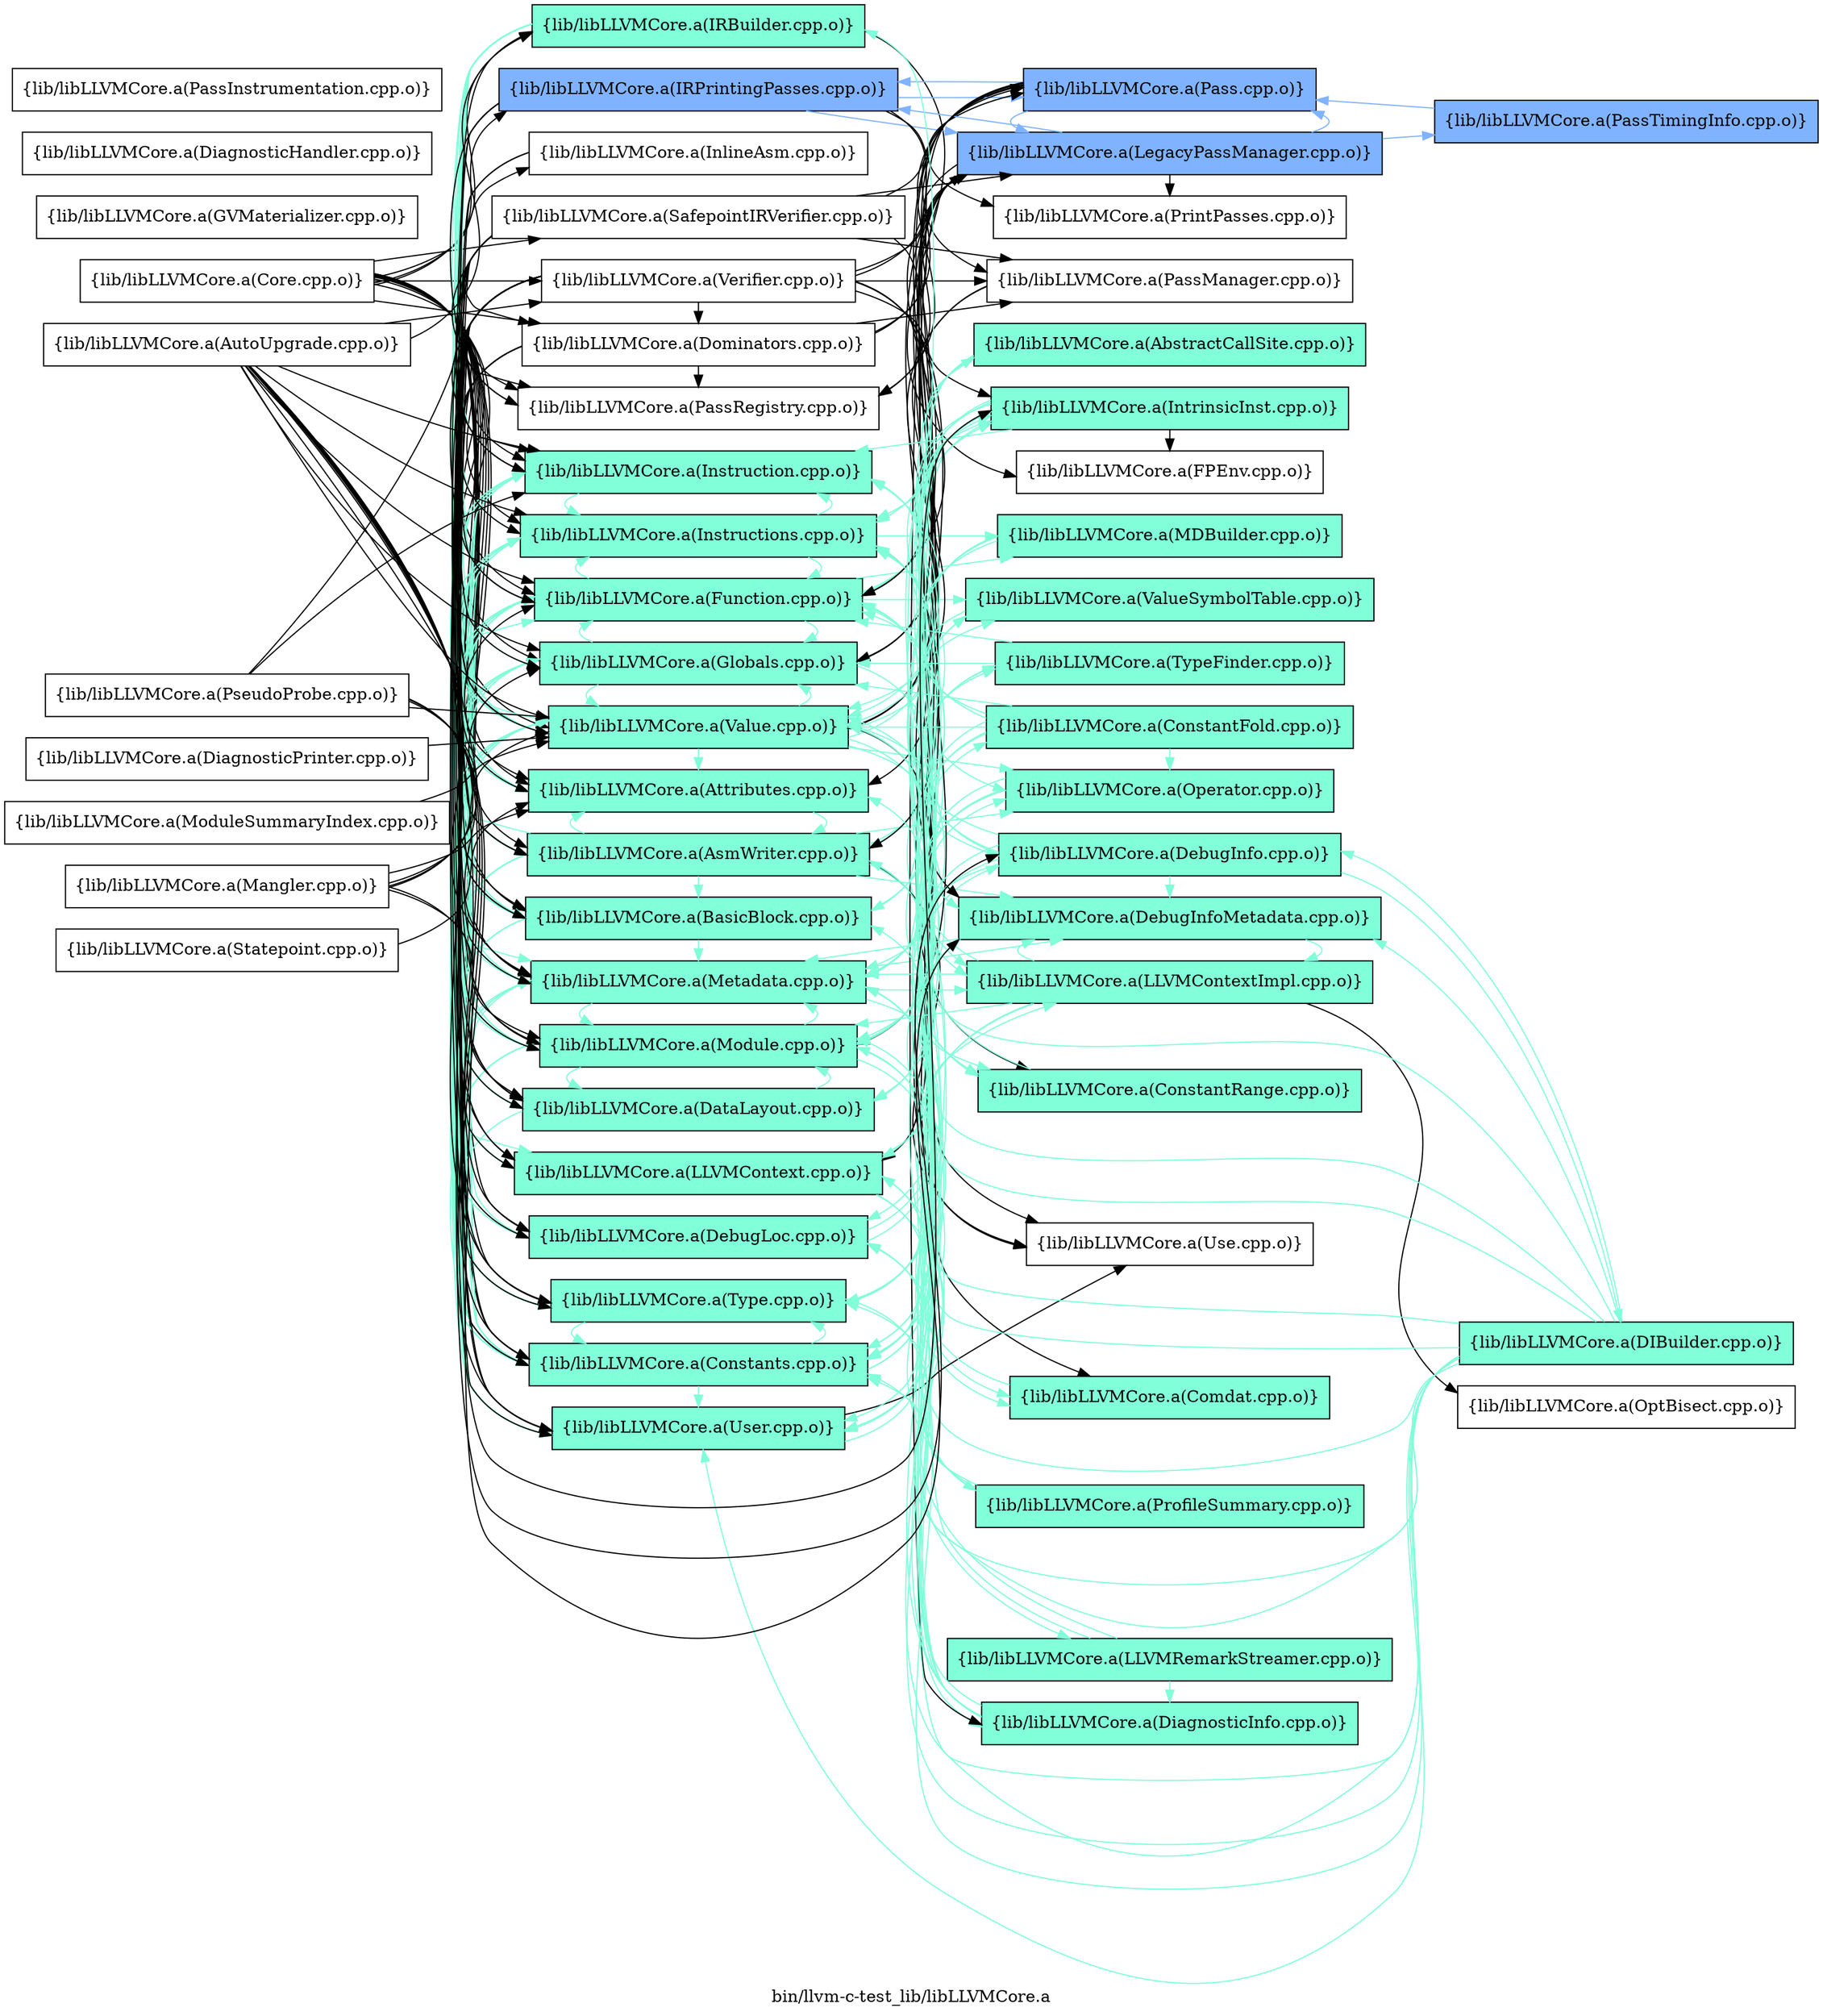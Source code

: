 digraph "bin/llvm-c-test_lib/libLLVMCore.a" {
	label="bin/llvm-c-test_lib/libLLVMCore.a";
	rankdir=LR;
	{ rank=same; Node0x559273f9d988;  }
	{ rank=same; Node0x559273faf778; Node0x559273faf188; Node0x559273fae058; Node0x559273fa8658; Node0x559273fa7758; Node0x559273fa6f88; Node0x559273fa6b28; Node0x559273fab308; Node0x559273fabb78; Node0x559273fac7f8; Node0x559273facde8; Node0x559273f9fa58; Node0x559273f9e568; Node0x559273faf688; Node0x559273fae6e8; Node0x559273fa7118; Node0x559273fa7ca8; Node0x559273fa8ec8; Node0x559273fa2938; Node0x559273fa3798; Node0x559273fa3c48; Node0x559273fa2de8; Node0x559273fa4878;  }
	{ rank=same; Node0x559273fa67b8; Node0x559273fa7cf8; Node0x559273fa9c88; Node0x559273faee68; Node0x559273fae008; Node0x559273fa7438; Node0x559273fa2bb8; Node0x559273f9edd8; Node0x559273fa7ed8; Node0x559273faa7c8; Node0x559273faf908; Node0x559273fa9468; Node0x559273fa1628; Node0x559273fadb08; Node0x559273f9d078; Node0x559273fa1718; Node0x559273f9ffa8; Node0x559273f9e838; Node0x559273faf368; Node0x559273fafef8; Node0x559273fa3018;  }
	{ rank=same; Node0x559273f9d988;  }
	{ rank=same; Node0x559273faf778; Node0x559273faf188; Node0x559273fae058; Node0x559273fa8658; Node0x559273fa7758; Node0x559273fa6f88; Node0x559273fa6b28; Node0x559273fab308; Node0x559273fabb78; Node0x559273fac7f8; Node0x559273facde8; Node0x559273f9fa58; Node0x559273f9e568; Node0x559273faf688; Node0x559273fae6e8; Node0x559273fa7118; Node0x559273fa7ca8; Node0x559273fa8ec8; Node0x559273fa2938; Node0x559273fa3798; Node0x559273fa3c48; Node0x559273fa2de8; Node0x559273fa4878;  }
	{ rank=same; Node0x559273fa67b8; Node0x559273fa7cf8; Node0x559273fa9c88; Node0x559273faee68; Node0x559273fae008; Node0x559273fa7438; Node0x559273fa2bb8; Node0x559273f9edd8; Node0x559273fa7ed8; Node0x559273faa7c8; Node0x559273faf908; Node0x559273fa9468; Node0x559273fa1628; Node0x559273fadb08; Node0x559273f9d078; Node0x559273fa1718; Node0x559273f9ffa8; Node0x559273f9e838; Node0x559273faf368; Node0x559273fafef8; Node0x559273fa3018;  }

	Node0x559273f9d988 [shape=record,shape=box,group=0,label="{lib/libLLVMCore.a(Core.cpp.o)}"];
	Node0x559273f9d988 -> Node0x559273faf778;
	Node0x559273f9d988 -> Node0x559273faf188;
	Node0x559273f9d988 -> Node0x559273fae058;
	Node0x559273f9d988 -> Node0x559273fa8658;
	Node0x559273f9d988 -> Node0x559273fa7758;
	Node0x559273f9d988 -> Node0x559273fa6f88;
	Node0x559273f9d988 -> Node0x559273fa6b28;
	Node0x559273f9d988 -> Node0x559273fab308;
	Node0x559273f9d988 -> Node0x559273fabb78;
	Node0x559273f9d988 -> Node0x559273fac7f8;
	Node0x559273f9d988 -> Node0x559273facde8;
	Node0x559273f9d988 -> Node0x559273f9fa58;
	Node0x559273f9d988 -> Node0x559273f9e568;
	Node0x559273f9d988 -> Node0x559273faf688;
	Node0x559273f9d988 -> Node0x559273fae6e8;
	Node0x559273f9d988 -> Node0x559273fa7118;
	Node0x559273f9d988 -> Node0x559273fa7ca8;
	Node0x559273f9d988 -> Node0x559273fa8ec8;
	Node0x559273f9d988 -> Node0x559273fa2938;
	Node0x559273f9d988 -> Node0x559273fa3798;
	Node0x559273f9d988 -> Node0x559273fa3c48;
	Node0x559273f9d988 -> Node0x559273fa2de8;
	Node0x559273f9d988 -> Node0x559273fa4878;
	Node0x559273f9e838 [shape=record,shape=box,group=1,style=filled,fillcolor="0.450000 0.5 1",label="{lib/libLLVMCore.a(DebugInfo.cpp.o)}"];
	Node0x559273f9e838 -> Node0x559273faf188[color="0.450000 0.5 1"];
	Node0x559273f9e838 -> Node0x559273fa6b28[color="0.450000 0.5 1"];
	Node0x559273f9e838 -> Node0x559273f9cdf8[color="0.450000 0.5 1"];
	Node0x559273f9e838 -> Node0x559273f9d078[color="0.450000 0.5 1"];
	Node0x559273f9e838 -> Node0x559273faf688[color="0.450000 0.5 1"];
	Node0x559273f9e838 -> Node0x559273fa7118[color="0.450000 0.5 1"];
	Node0x559273f9e838 -> Node0x559273fa7ca8[color="0.450000 0.5 1"];
	Node0x559273f9e838 -> Node0x559273fa2de8[color="0.450000 0.5 1"];
	Node0x559273fab308 [shape=record,shape=box,group=1,style=filled,fillcolor="0.450000 0.5 1",label="{lib/libLLVMCore.a(Instructions.cpp.o)}"];
	Node0x559273fab308 -> Node0x559273faf188[color="0.450000 0.5 1"];
	Node0x559273fab308 -> Node0x559273fa6b28[color="0.450000 0.5 1"];
	Node0x559273fab308 -> Node0x559273fabb78[color="0.450000 0.5 1"];
	Node0x559273fab308 -> Node0x559273facde8[color="0.450000 0.5 1"];
	Node0x559273fab308 -> Node0x559273f9fa58[color="0.450000 0.5 1"];
	Node0x559273fab308 -> Node0x559273f9e568[color="0.450000 0.5 1"];
	Node0x559273fab308 -> Node0x559273faf908[color="0.450000 0.5 1"];
	Node0x559273fab308 -> Node0x559273fa7438[color="0.450000 0.5 1"];
	Node0x559273fab308 -> Node0x559273fa7118[color="0.450000 0.5 1"];
	Node0x559273fab308 -> Node0x559273fa7ca8[color="0.450000 0.5 1"];
	Node0x559273fab308 -> Node0x559273fa9468[color="0.450000 0.5 1"];
	Node0x559273fab308 -> Node0x559273fa3798[color="0.450000 0.5 1"];
	Node0x559273fab308 -> Node0x559273fa1628;
	Node0x559273fab308 -> Node0x559273fa3c48[color="0.450000 0.5 1"];
	Node0x559273fab308 -> Node0x559273fa2de8[color="0.450000 0.5 1"];
	Node0x559273fabb78 [shape=record,shape=box,group=1,style=filled,fillcolor="0.450000 0.5 1",label="{lib/libLLVMCore.a(Attributes.cpp.o)}"];
	Node0x559273fabb78 -> Node0x559273faf188[color="0.450000 0.5 1"];
	Node0x559273fabb78 -> Node0x559273fac7f8[color="0.450000 0.5 1"];
	Node0x559273f9fa58 [shape=record,shape=box,group=1,style=filled,fillcolor="0.450000 0.5 1",label="{lib/libLLVMCore.a(Constants.cpp.o)}"];
	Node0x559273f9fa58 -> Node0x559273faf188[color="0.450000 0.5 1"];
	Node0x559273f9fa58 -> Node0x559273fae058[color="0.450000 0.5 1"];
	Node0x559273f9fa58 -> Node0x559273fa6b28[color="0.450000 0.5 1"];
	Node0x559273f9fa58 -> Node0x559273fab308[color="0.450000 0.5 1"];
	Node0x559273f9fa58 -> Node0x559273f9ffa8[color="0.450000 0.5 1"];
	Node0x559273f9fa58 -> Node0x559273fa9468[color="0.450000 0.5 1"];
	Node0x559273f9fa58 -> Node0x559273fa3798[color="0.450000 0.5 1"];
	Node0x559273f9fa58 -> Node0x559273fa3c48[color="0.450000 0.5 1"];
	Node0x559273f9fa58 -> Node0x559273fa2de8[color="0.450000 0.5 1"];
	Node0x559273f9e568 [shape=record,shape=box,group=1,style=filled,fillcolor="0.450000 0.5 1",label="{lib/libLLVMCore.a(DataLayout.cpp.o)}"];
	Node0x559273f9e568 -> Node0x559273fae058[color="0.450000 0.5 1"];
	Node0x559273f9e568 -> Node0x559273fa7ca8[color="0.450000 0.5 1"];
	Node0x559273f9e568 -> Node0x559273fa3798[color="0.450000 0.5 1"];
	Node0x559273fa67b8 [shape=record,shape=box,group=2,style=filled,fillcolor="0.600000 0.5 1",label="{lib/libLLVMCore.a(LegacyPassManager.cpp.o)}"];
	Node0x559273fa67b8 -> Node0x559273faf188;
	Node0x559273fa67b8 -> Node0x559273fae058;
	Node0x559273fa67b8 -> Node0x559273fa7758[color="0.600000 0.5 1"];
	Node0x559273fa67b8 -> Node0x559273fac7f8;
	Node0x559273fa67b8 -> Node0x559273faf368;
	Node0x559273fa67b8 -> Node0x559273fae6e8;
	Node0x559273fa67b8 -> Node0x559273fa7ca8;
	Node0x559273fa67b8 -> Node0x559273fa7cf8[color="0.600000 0.5 1"];
	Node0x559273fa67b8 -> Node0x559273fa8ec8;
	Node0x559273fa67b8 -> Node0x559273faaea8[color="0.600000 0.5 1"];
	Node0x559273fa67b8 -> Node0x559273faa7c8;
	Node0x559273fa67b8 -> Node0x559273fa2de8;
	Node0x559273fa7ca8 [shape=record,shape=box,group=1,style=filled,fillcolor="0.450000 0.5 1",label="{lib/libLLVMCore.a(Module.cpp.o)}"];
	Node0x559273fa7ca8 -> Node0x559273faf188[color="0.450000 0.5 1"];
	Node0x559273fa7ca8 -> Node0x559273fae058[color="0.450000 0.5 1"];
	Node0x559273fa7ca8 -> Node0x559273fadb08[color="0.450000 0.5 1"];
	Node0x559273fa7ca8 -> Node0x559273f9fa58[color="0.450000 0.5 1"];
	Node0x559273fa7ca8 -> Node0x559273f9e568[color="0.450000 0.5 1"];
	Node0x559273fa7ca8 -> Node0x559273fae6e8[color="0.450000 0.5 1"];
	Node0x559273fa7ca8 -> Node0x559273fa7118[color="0.450000 0.5 1"];
	Node0x559273fa7ca8 -> Node0x559273fa3018[color="0.450000 0.5 1"];
	Node0x559273fa7ca8 -> Node0x559273fa3798[color="0.450000 0.5 1"];
	Node0x559273fa7ca8 -> Node0x559273fa1718[color="0.450000 0.5 1"];
	Node0x559273fa7ca8 -> Node0x559273fa3c48[color="0.450000 0.5 1"];
	Node0x559273fa7ca8 -> Node0x559273fa2de8[color="0.450000 0.5 1"];
	Node0x559273fa7ca8 -> Node0x559273fa2bb8[color="0.450000 0.5 1"];
	Node0x559273fa9468 [shape=record,shape=box,group=1,style=filled,fillcolor="0.450000 0.5 1",label="{lib/libLLVMCore.a(Operator.cpp.o)}"];
	Node0x559273fa9468 -> Node0x559273f9fa58[color="0.450000 0.5 1"];
	Node0x559273fa9468 -> Node0x559273f9e568[color="0.450000 0.5 1"];
	Node0x559273fa9468 -> Node0x559273fa3798[color="0.450000 0.5 1"];
	Node0x559273fa7cf8 [shape=record,shape=box,group=2,style=filled,fillcolor="0.600000 0.5 1",label="{lib/libLLVMCore.a(Pass.cpp.o)}"];
	Node0x559273fa7cf8 -> Node0x559273faf188;
	Node0x559273fa7cf8 -> Node0x559273fa7758[color="0.600000 0.5 1"];
	Node0x559273fa7cf8 -> Node0x559273fabb78;
	Node0x559273fa7cf8 -> Node0x559273fae6e8;
	Node0x559273fa7cf8 -> Node0x559273fa67b8[color="0.600000 0.5 1"];
	Node0x559273fa7cf8 -> Node0x559273fa8ec8;
	Node0x559273fa7cf8 -> Node0x559273fa2de8;
	Node0x559273fa8ec8 [shape=record,shape=box,group=0,label="{lib/libLLVMCore.a(PassRegistry.cpp.o)}"];
	Node0x559273fa3798 [shape=record,shape=box,group=1,style=filled,fillcolor="0.450000 0.5 1",label="{lib/libLLVMCore.a(Type.cpp.o)}"];
	Node0x559273fa3798 -> Node0x559273f9fa58[color="0.450000 0.5 1"];
	Node0x559273fa3c48 [shape=record,shape=box,group=1,style=filled,fillcolor="0.450000 0.5 1",label="{lib/libLLVMCore.a(User.cpp.o)}"];
	Node0x559273fa3c48 -> Node0x559273fae008[color="0.450000 0.5 1"];
	Node0x559273fa3c48 -> Node0x559273fa1628;
	Node0x559273fa2de8 [shape=record,shape=box,group=1,style=filled,fillcolor="0.450000 0.5 1",label="{lib/libLLVMCore.a(Value.cpp.o)}"];
	Node0x559273fa2de8 -> Node0x559273faf188[color="0.450000 0.5 1"];
	Node0x559273fa2de8 -> Node0x559273fae058[color="0.450000 0.5 1"];
	Node0x559273fa2de8 -> Node0x559273fa6b28[color="0.450000 0.5 1"];
	Node0x559273fa2de8 -> Node0x559273fab308[color="0.450000 0.5 1"];
	Node0x559273fa2de8 -> Node0x559273fabb78[color="0.450000 0.5 1"];
	Node0x559273fa2de8 -> Node0x559273facde8[color="0.450000 0.5 1"];
	Node0x559273fa2de8 -> Node0x559273f9fa58[color="0.450000 0.5 1"];
	Node0x559273fa2de8 -> Node0x559273f9e568[color="0.450000 0.5 1"];
	Node0x559273fa2de8 -> Node0x559273f9e838[color="0.450000 0.5 1"];
	Node0x559273fa2de8 -> Node0x559273fae008[color="0.450000 0.5 1"];
	Node0x559273fa2de8 -> Node0x559273fae6e8[color="0.450000 0.5 1"];
	Node0x559273fa2de8 -> Node0x559273faf908[color="0.450000 0.5 1"];
	Node0x559273fa2de8 -> Node0x559273fa7118[color="0.450000 0.5 1"];
	Node0x559273fa2de8 -> Node0x559273fa9468[color="0.450000 0.5 1"];
	Node0x559273fa2de8 -> Node0x559273fa3798[color="0.450000 0.5 1"];
	Node0x559273fa2de8 -> Node0x559273fa1628;
	Node0x559273fa2de8 -> Node0x559273fa3c48[color="0.450000 0.5 1"];
	Node0x559273fa2de8 -> Node0x559273fa2bb8[color="0.450000 0.5 1"];
	Node0x559273faf188 [shape=record,shape=box,group=1,style=filled,fillcolor="0.450000 0.5 1",label="{lib/libLLVMCore.a(Function.cpp.o)}"];
	Node0x559273faf188 -> Node0x559273faee68[color="0.450000 0.5 1"];
	Node0x559273faf188 -> Node0x559273fae058[color="0.450000 0.5 1"];
	Node0x559273faf188 -> Node0x559273fab308[color="0.450000 0.5 1"];
	Node0x559273faf188 -> Node0x559273fabb78[color="0.450000 0.5 1"];
	Node0x559273faf188 -> Node0x559273facde8[color="0.450000 0.5 1"];
	Node0x559273faf188 -> Node0x559273f9fa58[color="0.450000 0.5 1"];
	Node0x559273faf188 -> Node0x559273f9e568[color="0.450000 0.5 1"];
	Node0x559273faf188 -> Node0x559273fae008[color="0.450000 0.5 1"];
	Node0x559273faf188 -> Node0x559273fae6e8[color="0.450000 0.5 1"];
	Node0x559273faf188 -> Node0x559273fa7438[color="0.450000 0.5 1"];
	Node0x559273faf188 -> Node0x559273fa7118[color="0.450000 0.5 1"];
	Node0x559273faf188 -> Node0x559273fa7ca8[color="0.450000 0.5 1"];
	Node0x559273faf188 -> Node0x559273fa3798[color="0.450000 0.5 1"];
	Node0x559273faf188 -> Node0x559273fa3c48[color="0.450000 0.5 1"];
	Node0x559273faf188 -> Node0x559273fa2de8[color="0.450000 0.5 1"];
	Node0x559273faf188 -> Node0x559273fa2bb8[color="0.450000 0.5 1"];
	Node0x559273fa8658 [shape=record,shape=box,group=1,style=filled,fillcolor="0.450000 0.5 1",label="{lib/libLLVMCore.a(IRBuilder.cpp.o)}"];
	Node0x559273fa8658 -> Node0x559273faf188[color="0.450000 0.5 1"];
	Node0x559273fa8658 -> Node0x559273fae058[color="0.450000 0.5 1"];
	Node0x559273fa8658 -> Node0x559273fa7ed8;
	Node0x559273fa8658 -> Node0x559273fa6b28[color="0.450000 0.5 1"];
	Node0x559273fa8658 -> Node0x559273fab308[color="0.450000 0.5 1"];
	Node0x559273fa8658 -> Node0x559273fabb78[color="0.450000 0.5 1"];
	Node0x559273fa8658 -> Node0x559273facde8[color="0.450000 0.5 1"];
	Node0x559273fa8658 -> Node0x559273f9fa58[color="0.450000 0.5 1"];
	Node0x559273fa8658 -> Node0x559273f9e568[color="0.450000 0.5 1"];
	Node0x559273fa8658 -> Node0x559273fa7118[color="0.450000 0.5 1"];
	Node0x559273fa8658 -> Node0x559273fa3798[color="0.450000 0.5 1"];
	Node0x559273fa8658 -> Node0x559273fa3c48[color="0.450000 0.5 1"];
	Node0x559273fa8658 -> Node0x559273fa2de8[color="0.450000 0.5 1"];
	Node0x559273fa6b28 [shape=record,shape=box,group=1,style=filled,fillcolor="0.450000 0.5 1",label="{lib/libLLVMCore.a(Instruction.cpp.o)}"];
	Node0x559273fa6b28 -> Node0x559273fab308[color="0.450000 0.5 1"];
	Node0x559273fa6b28 -> Node0x559273fabb78[color="0.450000 0.5 1"];
	Node0x559273fa6b28 -> Node0x559273facde8[color="0.450000 0.5 1"];
	Node0x559273fa6b28 -> Node0x559273f9fa58[color="0.450000 0.5 1"];
	Node0x559273fa6b28 -> Node0x559273fa7118[color="0.450000 0.5 1"];
	Node0x559273fa6b28 -> Node0x559273fa3c48[color="0.450000 0.5 1"];
	Node0x559273fa6b28 -> Node0x559273fa2de8[color="0.450000 0.5 1"];
	Node0x559273faf688 [shape=record,shape=box,group=1,style=filled,fillcolor="0.450000 0.5 1",label="{lib/libLLVMCore.a(DebugLoc.cpp.o)}"];
	Node0x559273faf688 -> Node0x559273f9e838[color="0.450000 0.5 1"];
	Node0x559273faf688 -> Node0x559273f9d078[color="0.450000 0.5 1"];
	Node0x559273faf688 -> Node0x559273fa7118[color="0.450000 0.5 1"];
	Node0x559273fa7118 [shape=record,shape=box,group=1,style=filled,fillcolor="0.450000 0.5 1",label="{lib/libLLVMCore.a(Metadata.cpp.o)}"];
	Node0x559273fa7118 -> Node0x559273f9edd8[color="0.450000 0.5 1"];
	Node0x559273fa7118 -> Node0x559273f9fa58[color="0.450000 0.5 1"];
	Node0x559273fa7118 -> Node0x559273f9d078[color="0.450000 0.5 1"];
	Node0x559273fa7118 -> Node0x559273faf688[color="0.450000 0.5 1"];
	Node0x559273fa7118 -> Node0x559273fae6e8[color="0.450000 0.5 1"];
	Node0x559273fa7118 -> Node0x559273faf908[color="0.450000 0.5 1"];
	Node0x559273fa7118 -> Node0x559273fa7ca8[color="0.450000 0.5 1"];
	Node0x559273fa7118 -> Node0x559273fa3798[color="0.450000 0.5 1"];
	Node0x559273fa7118 -> Node0x559273fa2de8[color="0.450000 0.5 1"];
	Node0x559273facde8 [shape=record,shape=box,group=1,style=filled,fillcolor="0.450000 0.5 1",label="{lib/libLLVMCore.a(BasicBlock.cpp.o)}"];
	Node0x559273facde8 -> Node0x559273fa6b28[color="0.450000 0.5 1"];
	Node0x559273facde8 -> Node0x559273fab308[color="0.450000 0.5 1"];
	Node0x559273facde8 -> Node0x559273f9fa58[color="0.450000 0.5 1"];
	Node0x559273facde8 -> Node0x559273fa7118[color="0.450000 0.5 1"];
	Node0x559273facde8 -> Node0x559273fa3798[color="0.450000 0.5 1"];
	Node0x559273facde8 -> Node0x559273fa3c48[color="0.450000 0.5 1"];
	Node0x559273facde8 -> Node0x559273fa2de8[color="0.450000 0.5 1"];
	Node0x559273facde8 -> Node0x559273fa2bb8[color="0.450000 0.5 1"];
	Node0x559273fae058 [shape=record,shape=box,group=1,style=filled,fillcolor="0.450000 0.5 1",label="{lib/libLLVMCore.a(Globals.cpp.o)}"];
	Node0x559273fae058 -> Node0x559273faf188[color="0.450000 0.5 1"];
	Node0x559273fae058 -> Node0x559273f9edd8[color="0.450000 0.5 1"];
	Node0x559273fae058 -> Node0x559273f9fa58[color="0.450000 0.5 1"];
	Node0x559273fae058 -> Node0x559273fa7118[color="0.450000 0.5 1"];
	Node0x559273fae058 -> Node0x559273fa7ca8[color="0.450000 0.5 1"];
	Node0x559273fae058 -> Node0x559273fa3798[color="0.450000 0.5 1"];
	Node0x559273fae058 -> Node0x559273fa3c48[color="0.450000 0.5 1"];
	Node0x559273fae058 -> Node0x559273fa2de8[color="0.450000 0.5 1"];
	Node0x559273fa6f88 [shape=record,shape=box,group=0,label="{lib/libLLVMCore.a(InlineAsm.cpp.o)}"];
	Node0x559273fa6f88 -> Node0x559273fa3798;
	Node0x559273fa6f88 -> Node0x559273fa2de8;
	Node0x559273faf368 [shape=record,shape=box,group=1,style=filled,fillcolor="0.450000 0.5 1",label="{lib/libLLVMCore.a(DiagnosticInfo.cpp.o)}"];
	Node0x559273faf368 -> Node0x559273faf188[color="0.450000 0.5 1"];
	Node0x559273faf368 -> Node0x559273fa6b28[color="0.450000 0.5 1"];
	Node0x559273faf368 -> Node0x559273fac7f8[color="0.450000 0.5 1"];
	Node0x559273faf368 -> Node0x559273faf688[color="0.450000 0.5 1"];
	Node0x559273faf368 -> Node0x559273fae6e8[color="0.450000 0.5 1"];
	Node0x559273faf368 -> Node0x559273fa7118[color="0.450000 0.5 1"];
	Node0x559273faf368 -> Node0x559273fa2de8[color="0.450000 0.5 1"];
	Node0x559273fae6e8 [shape=record,shape=box,group=1,style=filled,fillcolor="0.450000 0.5 1",label="{lib/libLLVMCore.a(LLVMContext.cpp.o)}"];
	Node0x559273fae6e8 -> Node0x559273faf368[color="0.450000 0.5 1"];
	Node0x559273fae6e8 -> Node0x559273faf908[color="0.450000 0.5 1"];
	Node0x559273fae6e8 -> Node0x559273fafef8[color="0.450000 0.5 1"];
	Node0x559273fae008 [shape=record,shape=box,group=1,style=filled,fillcolor="0.450000 0.5 1",label="{lib/libLLVMCore.a(IntrinsicInst.cpp.o)}"];
	Node0x559273fae008 -> Node0x559273fa7ed8;
	Node0x559273fae008 -> Node0x559273fa6b28[color="0.450000 0.5 1"];
	Node0x559273fae008 -> Node0x559273fab308[color="0.450000 0.5 1"];
	Node0x559273fae008 -> Node0x559273facde8[color="0.450000 0.5 1"];
	Node0x559273fae008 -> Node0x559273f9fa58[color="0.450000 0.5 1"];
	Node0x559273fae008 -> Node0x559273f9e568[color="0.450000 0.5 1"];
	Node0x559273fae008 -> Node0x559273f9d078[color="0.450000 0.5 1"];
	Node0x559273fae008 -> Node0x559273fa7118[color="0.450000 0.5 1"];
	Node0x559273fae008 -> Node0x559273fa7ca8[color="0.450000 0.5 1"];
	Node0x559273fae008 -> Node0x559273fa3798[color="0.450000 0.5 1"];
	Node0x559273fae008 -> Node0x559273fa3c48[color="0.450000 0.5 1"];
	Node0x559273fae008 -> Node0x559273fa2de8[color="0.450000 0.5 1"];
	Node0x559273f9edd8 [shape=record,shape=box,group=1,style=filled,fillcolor="0.450000 0.5 1",label="{lib/libLLVMCore.a(ConstantRange.cpp.o)}"];
	Node0x559273f9edd8 -> Node0x559273fab308[color="0.450000 0.5 1"];
	Node0x559273f9d078 [shape=record,shape=box,group=1,style=filled,fillcolor="0.450000 0.5 1",label="{lib/libLLVMCore.a(DebugInfoMetadata.cpp.o)}"];
	Node0x559273f9d078 -> Node0x559273f9fa58[color="0.450000 0.5 1"];
	Node0x559273f9d078 -> Node0x559273fae6e8[color="0.450000 0.5 1"];
	Node0x559273f9d078 -> Node0x559273faf908[color="0.450000 0.5 1"];
	Node0x559273f9d078 -> Node0x559273fa7118[color="0.450000 0.5 1"];
	Node0x559273f9d078 -> Node0x559273fa3798[color="0.450000 0.5 1"];
	Node0x559273faf778 [shape=record,shape=box,group=0,label="{lib/libLLVMCore.a(Dominators.cpp.o)}"];
	Node0x559273faf778 -> Node0x559273fa6b28;
	Node0x559273faf778 -> Node0x559273fac7f8;
	Node0x559273faf778 -> Node0x559273facde8;
	Node0x559273faf778 -> Node0x559273fa67b8;
	Node0x559273faf778 -> Node0x559273fa7cf8;
	Node0x559273faf778 -> Node0x559273fa9c88;
	Node0x559273faf778 -> Node0x559273fa8ec8;
	Node0x559273faf778 -> Node0x559273fa2de8;
	Node0x559273fa1628 [shape=record,shape=box,group=0,label="{lib/libLLVMCore.a(Use.cpp.o)}"];
	Node0x559273fae288 [shape=record,shape=box,group=0,label="{lib/libLLVMCore.a(GVMaterializer.cpp.o)}"];
	Node0x559273fac208 [shape=record,shape=box,group=0,label="{lib/libLLVMCore.a(AutoUpgrade.cpp.o)}"];
	Node0x559273fac208 -> Node0x559273faf188;
	Node0x559273fac208 -> Node0x559273fae058;
	Node0x559273fac208 -> Node0x559273fa8658;
	Node0x559273fac208 -> Node0x559273fa6b28;
	Node0x559273fac208 -> Node0x559273fab308;
	Node0x559273fac208 -> Node0x559273fabb78;
	Node0x559273fac208 -> Node0x559273facde8;
	Node0x559273fac208 -> Node0x559273f9fa58;
	Node0x559273fac208 -> Node0x559273f9e568;
	Node0x559273fac208 -> Node0x559273f9e838;
	Node0x559273fac208 -> Node0x559273fae008;
	Node0x559273fac208 -> Node0x559273fae6e8;
	Node0x559273fac208 -> Node0x559273fa7118;
	Node0x559273fac208 -> Node0x559273fa7ca8;
	Node0x559273fac208 -> Node0x559273fa3798;
	Node0x559273fac208 -> Node0x559273fa3c48;
	Node0x559273fac208 -> Node0x559273fa2de8;
	Node0x559273fac208 -> Node0x559273fa4878;
	Node0x559273fa4878 [shape=record,shape=box,group=0,label="{lib/libLLVMCore.a(Verifier.cpp.o)}"];
	Node0x559273fa4878 -> Node0x559273faf778;
	Node0x559273fa4878 -> Node0x559273faf188;
	Node0x559273fa4878 -> Node0x559273fae058;
	Node0x559273fa4878 -> Node0x559273fa6b28;
	Node0x559273fa4878 -> Node0x559273fab308;
	Node0x559273fa4878 -> Node0x559273fabb78;
	Node0x559273fa4878 -> Node0x559273fac7f8;
	Node0x559273fa4878 -> Node0x559273facde8;
	Node0x559273fa4878 -> Node0x559273fadb08;
	Node0x559273fa4878 -> Node0x559273f9edd8;
	Node0x559273fa4878 -> Node0x559273f9fa58;
	Node0x559273fa4878 -> Node0x559273f9e568;
	Node0x559273fa4878 -> Node0x559273f9d078;
	Node0x559273fa4878 -> Node0x559273faf688;
	Node0x559273fa4878 -> Node0x559273fae008;
	Node0x559273fa4878 -> Node0x559273fae6e8;
	Node0x559273fa4878 -> Node0x559273fa67b8;
	Node0x559273fa4878 -> Node0x559273fa7118;
	Node0x559273fa4878 -> Node0x559273fa7ca8;
	Node0x559273fa4878 -> Node0x559273fa7cf8;
	Node0x559273fa4878 -> Node0x559273fa9c88;
	Node0x559273fa4878 -> Node0x559273fa8ec8;
	Node0x559273fa4878 -> Node0x559273fa3798;
	Node0x559273fa4878 -> Node0x559273fa3c48;
	Node0x559273fa4878 -> Node0x559273fa2de8;
	Node0x559273fac7f8 [shape=record,shape=box,group=1,style=filled,fillcolor="0.450000 0.5 1",label="{lib/libLLVMCore.a(AsmWriter.cpp.o)}"];
	Node0x559273fac7f8 -> Node0x559273faf188[color="0.450000 0.5 1"];
	Node0x559273fac7f8 -> Node0x559273fae058[color="0.450000 0.5 1"];
	Node0x559273fac7f8 -> Node0x559273fa6b28[color="0.450000 0.5 1"];
	Node0x559273fac7f8 -> Node0x559273fab308[color="0.450000 0.5 1"];
	Node0x559273fac7f8 -> Node0x559273fabb78[color="0.450000 0.5 1"];
	Node0x559273fac7f8 -> Node0x559273facde8[color="0.450000 0.5 1"];
	Node0x559273fac7f8 -> Node0x559273fadb08[color="0.450000 0.5 1"];
	Node0x559273fac7f8 -> Node0x559273f9edd8[color="0.450000 0.5 1"];
	Node0x559273fac7f8 -> Node0x559273f9fa58[color="0.450000 0.5 1"];
	Node0x559273fac7f8 -> Node0x559273f9d078[color="0.450000 0.5 1"];
	Node0x559273fac7f8 -> Node0x559273fae008[color="0.450000 0.5 1"];
	Node0x559273fac7f8 -> Node0x559273fae6e8[color="0.450000 0.5 1"];
	Node0x559273fac7f8 -> Node0x559273fa7118[color="0.450000 0.5 1"];
	Node0x559273fac7f8 -> Node0x559273fa7ca8[color="0.450000 0.5 1"];
	Node0x559273fac7f8 -> Node0x559273fa9468[color="0.450000 0.5 1"];
	Node0x559273fac7f8 -> Node0x559273fa3798[color="0.450000 0.5 1"];
	Node0x559273fac7f8 -> Node0x559273fa1718[color="0.450000 0.5 1"];
	Node0x559273fac7f8 -> Node0x559273fa1628;
	Node0x559273fac7f8 -> Node0x559273fa3c48[color="0.450000 0.5 1"];
	Node0x559273fac7f8 -> Node0x559273fa2de8[color="0.450000 0.5 1"];
	Node0x559273fadb08 [shape=record,shape=box,group=1,style=filled,fillcolor="0.450000 0.5 1",label="{lib/libLLVMCore.a(Comdat.cpp.o)}"];
	Node0x559273fadb08 -> Node0x559273fa7ca8[color="0.450000 0.5 1"];
	Node0x559273fa1718 [shape=record,shape=box,group=1,style=filled,fillcolor="0.450000 0.5 1",label="{lib/libLLVMCore.a(TypeFinder.cpp.o)}"];
	Node0x559273fa1718 -> Node0x559273faf188[color="0.450000 0.5 1"];
	Node0x559273fa1718 -> Node0x559273fae058[color="0.450000 0.5 1"];
	Node0x559273fa1718 -> Node0x559273fa7118[color="0.450000 0.5 1"];
	Node0x559273fa2bb8 [shape=record,shape=box,group=1,style=filled,fillcolor="0.450000 0.5 1",label="{lib/libLLVMCore.a(ValueSymbolTable.cpp.o)}"];
	Node0x559273fa2bb8 -> Node0x559273fa2de8[color="0.450000 0.5 1"];
	Node0x559273f9ffa8 [shape=record,shape=box,group=1,style=filled,fillcolor="0.450000 0.5 1",label="{lib/libLLVMCore.a(ConstantFold.cpp.o)}"];
	Node0x559273f9ffa8 -> Node0x559273faf188[color="0.450000 0.5 1"];
	Node0x559273f9ffa8 -> Node0x559273fae058[color="0.450000 0.5 1"];
	Node0x559273f9ffa8 -> Node0x559273fab308[color="0.450000 0.5 1"];
	Node0x559273f9ffa8 -> Node0x559273f9fa58[color="0.450000 0.5 1"];
	Node0x559273f9ffa8 -> Node0x559273fa7ca8[color="0.450000 0.5 1"];
	Node0x559273f9ffa8 -> Node0x559273fa9468[color="0.450000 0.5 1"];
	Node0x559273f9ffa8 -> Node0x559273fa3798[color="0.450000 0.5 1"];
	Node0x559273f9ffa8 -> Node0x559273fa2de8[color="0.450000 0.5 1"];
	Node0x559273fa7758 [shape=record,shape=box,group=2,style=filled,fillcolor="0.600000 0.5 1",label="{lib/libLLVMCore.a(IRPrintingPasses.cpp.o)}"];
	Node0x559273fa7758 -> Node0x559273fac7f8;
	Node0x559273fa7758 -> Node0x559273fa67b8[color="0.600000 0.5 1"];
	Node0x559273fa7758 -> Node0x559273fa7cf8[color="0.600000 0.5 1"];
	Node0x559273fa7758 -> Node0x559273fa9c88;
	Node0x559273fa7758 -> Node0x559273fa8ec8;
	Node0x559273fa7758 -> Node0x559273faa7c8;
	Node0x559273fa7758 -> Node0x559273fa2de8;
	Node0x559273fa2938 [shape=record,shape=box,group=0,label="{lib/libLLVMCore.a(SafepointIRVerifier.cpp.o)}"];
	Node0x559273fa2938 -> Node0x559273faf778;
	Node0x559273fa2938 -> Node0x559273faf188;
	Node0x559273fa2938 -> Node0x559273fa6b28;
	Node0x559273fa2938 -> Node0x559273fac7f8;
	Node0x559273fa2938 -> Node0x559273facde8;
	Node0x559273fa2938 -> Node0x559273f9fa58;
	Node0x559273fa2938 -> Node0x559273fa67b8;
	Node0x559273fa2938 -> Node0x559273fa7cf8;
	Node0x559273fa2938 -> Node0x559273fa9c88;
	Node0x559273fa2938 -> Node0x559273fa8ec8;
	Node0x559273fa2938 -> Node0x559273fa1628;
	Node0x559273fa2938 -> Node0x559273fa2de8;
	Node0x559273f9cdf8 [shape=record,shape=box,group=1,style=filled,fillcolor="0.450000 0.5 1",label="{lib/libLLVMCore.a(DIBuilder.cpp.o)}"];
	Node0x559273f9cdf8 -> Node0x559273faf188[color="0.450000 0.5 1"];
	Node0x559273f9cdf8 -> Node0x559273fa8658[color="0.450000 0.5 1"];
	Node0x559273f9cdf8 -> Node0x559273fa6b28[color="0.450000 0.5 1"];
	Node0x559273f9cdf8 -> Node0x559273fab308[color="0.450000 0.5 1"];
	Node0x559273f9cdf8 -> Node0x559273fabb78[color="0.450000 0.5 1"];
	Node0x559273f9cdf8 -> Node0x559273facde8[color="0.450000 0.5 1"];
	Node0x559273f9cdf8 -> Node0x559273f9fa58[color="0.450000 0.5 1"];
	Node0x559273f9cdf8 -> Node0x559273f9e838[color="0.450000 0.5 1"];
	Node0x559273f9cdf8 -> Node0x559273f9d078[color="0.450000 0.5 1"];
	Node0x559273f9cdf8 -> Node0x559273faf688[color="0.450000 0.5 1"];
	Node0x559273f9cdf8 -> Node0x559273fa7118[color="0.450000 0.5 1"];
	Node0x559273f9cdf8 -> Node0x559273fa7ca8[color="0.450000 0.5 1"];
	Node0x559273f9cdf8 -> Node0x559273fa3798[color="0.450000 0.5 1"];
	Node0x559273f9cdf8 -> Node0x559273fa3c48[color="0.450000 0.5 1"];
	Node0x559273f9cdf8 -> Node0x559273fa2de8[color="0.450000 0.5 1"];
	Node0x559273faf908 [shape=record,shape=box,group=1,style=filled,fillcolor="0.450000 0.5 1",label="{lib/libLLVMCore.a(LLVMContextImpl.cpp.o)}"];
	Node0x559273faf908 -> Node0x559273f9fa58[color="0.450000 0.5 1"];
	Node0x559273faf908 -> Node0x559273f9d078[color="0.450000 0.5 1"];
	Node0x559273faf908 -> Node0x559273fa7118[color="0.450000 0.5 1"];
	Node0x559273faf908 -> Node0x559273fa7ca8[color="0.450000 0.5 1"];
	Node0x559273faf908 -> Node0x559273fa8478;
	Node0x559273faf908 -> Node0x559273fa3c48[color="0.450000 0.5 1"];
	Node0x559273faf908 -> Node0x559273fa2de8[color="0.450000 0.5 1"];
	Node0x559273fb0448 [shape=record,shape=box,group=0,label="{lib/libLLVMCore.a(DiagnosticPrinter.cpp.o)}"];
	Node0x559273fb0448 -> Node0x559273fa2de8;
	Node0x559273fa9c88 [shape=record,shape=box,group=0,label="{lib/libLLVMCore.a(PassManager.cpp.o)}"];
	Node0x559273fa9c88 -> Node0x559273fae058;
	Node0x559273fa9c88 -> Node0x559273fa2de8;
	Node0x559273faee68 [shape=record,shape=box,group=1,style=filled,fillcolor="0.450000 0.5 1",label="{lib/libLLVMCore.a(AbstractCallSite.cpp.o)}"];
	Node0x559273faee68 -> Node0x559273fab308[color="0.450000 0.5 1"];
	Node0x559273faee68 -> Node0x559273f9fa58[color="0.450000 0.5 1"];
	Node0x559273faee68 -> Node0x559273fa7118[color="0.450000 0.5 1"];
	Node0x559273faee68 -> Node0x559273fa3c48[color="0.450000 0.5 1"];
	Node0x559273fa7438 [shape=record,shape=box,group=1,style=filled,fillcolor="0.450000 0.5 1",label="{lib/libLLVMCore.a(MDBuilder.cpp.o)}"];
	Node0x559273fa7438 -> Node0x559273f9fa58[color="0.450000 0.5 1"];
	Node0x559273fa7438 -> Node0x559273fa7118[color="0.450000 0.5 1"];
	Node0x559273fa7438 -> Node0x559273fa3798[color="0.450000 0.5 1"];
	Node0x559273fa7438 -> Node0x559273fa2de8[color="0.450000 0.5 1"];
	Node0x559273fa7ed8 [shape=record,shape=box,group=0,label="{lib/libLLVMCore.a(FPEnv.cpp.o)}"];
	Node0x559273faa7c8 [shape=record,shape=box,group=0,label="{lib/libLLVMCore.a(PrintPasses.cpp.o)}"];
	Node0x559273fafef8 [shape=record,shape=box,group=1,style=filled,fillcolor="0.450000 0.5 1",label="{lib/libLLVMCore.a(LLVMRemarkStreamer.cpp.o)}"];
	Node0x559273fafef8 -> Node0x559273faf368[color="0.450000 0.5 1"];
	Node0x559273fafef8 -> Node0x559273fae6e8[color="0.450000 0.5 1"];
	Node0x559273fafef8 -> Node0x559273fa2de8[color="0.450000 0.5 1"];
	Node0x559273fa8478 [shape=record,shape=box,group=0,label="{lib/libLLVMCore.a(OptBisect.cpp.o)}"];
	Node0x559273fb0128 [shape=record,shape=box,group=0,label="{lib/libLLVMCore.a(DiagnosticHandler.cpp.o)}"];
	Node0x559273faaea8 [shape=record,shape=box,group=2,style=filled,fillcolor="0.600000 0.5 1",label="{lib/libLLVMCore.a(PassTimingInfo.cpp.o)}"];
	Node0x559273faaea8 -> Node0x559273fa7cf8[color="0.600000 0.5 1"];
	Node0x559273fa3018 [shape=record,shape=box,group=1,style=filled,fillcolor="0.450000 0.5 1",label="{lib/libLLVMCore.a(ProfileSummary.cpp.o)}"];
	Node0x559273fa3018 -> Node0x559273f9fa58[color="0.450000 0.5 1"];
	Node0x559273fa3018 -> Node0x559273fa7118[color="0.450000 0.5 1"];
	Node0x559273fa3018 -> Node0x559273fa3798[color="0.450000 0.5 1"];
	Node0x559273fa89c8 [shape=record,shape=box,group=0,label="{lib/libLLVMCore.a(ModuleSummaryIndex.cpp.o)}"];
	Node0x559273fa89c8 -> Node0x559273fa2de8;
	Node0x559273fa94b8 [shape=record,shape=box,group=0,label="{lib/libLLVMCore.a(PassInstrumentation.cpp.o)}"];
	Node0x559273fabad8 [shape=record,shape=box,group=0,label="{lib/libLLVMCore.a(Mangler.cpp.o)}"];
	Node0x559273fabad8 -> Node0x559273faf188;
	Node0x559273fabad8 -> Node0x559273fae058;
	Node0x559273fabad8 -> Node0x559273fabb78;
	Node0x559273fabad8 -> Node0x559273f9e568;
	Node0x559273fabad8 -> Node0x559273fa7ca8;
	Node0x559273fabad8 -> Node0x559273fa2de8;
	Node0x559273fa5c28 [shape=record,shape=box,group=0,label="{lib/libLLVMCore.a(Statepoint.cpp.o)}"];
	Node0x559273fa5c28 -> Node0x559273fabb78;
	Node0x559273fa7bb8 [shape=record,shape=box,group=0,label="{lib/libLLVMCore.a(PseudoProbe.cpp.o)}"];
	Node0x559273fa7bb8 -> Node0x559273fa8658;
	Node0x559273fa7bb8 -> Node0x559273fa6b28;
	Node0x559273fa7bb8 -> Node0x559273f9fa58;
	Node0x559273fa7bb8 -> Node0x559273f9d078;
	Node0x559273fa7bb8 -> Node0x559273faf688;
	Node0x559273fa7bb8 -> Node0x559273fa7118;
	Node0x559273fa7bb8 -> Node0x559273fa3798;
	Node0x559273fa7bb8 -> Node0x559273fa3c48;
	Node0x559273fa7bb8 -> Node0x559273fa2de8;
}
